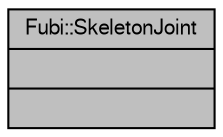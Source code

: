digraph "Fubi::SkeletonJoint"
{
  edge [fontname="FreeSans",fontsize="10",labelfontname="FreeSans",labelfontsize="10"];
  node [fontname="FreeSans",fontsize="10",shape=record];
  Node1 [label="{Fubi::SkeletonJoint\n||}",height=0.2,width=0.4,color="black", fillcolor="grey75", style="filled" fontcolor="black"];
}
